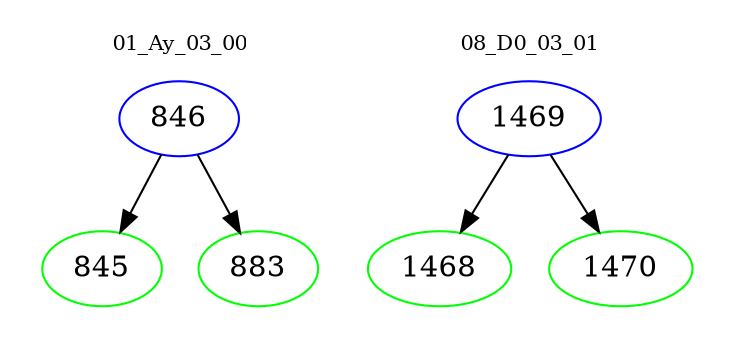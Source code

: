 digraph{
subgraph cluster_0 {
color = white
label = "01_Ay_03_00";
fontsize=10;
T0_846 [label="846", color="blue"]
T0_846 -> T0_845 [color="black"]
T0_845 [label="845", color="green"]
T0_846 -> T0_883 [color="black"]
T0_883 [label="883", color="green"]
}
subgraph cluster_1 {
color = white
label = "08_D0_03_01";
fontsize=10;
T1_1469 [label="1469", color="blue"]
T1_1469 -> T1_1468 [color="black"]
T1_1468 [label="1468", color="green"]
T1_1469 -> T1_1470 [color="black"]
T1_1470 [label="1470", color="green"]
}
}
